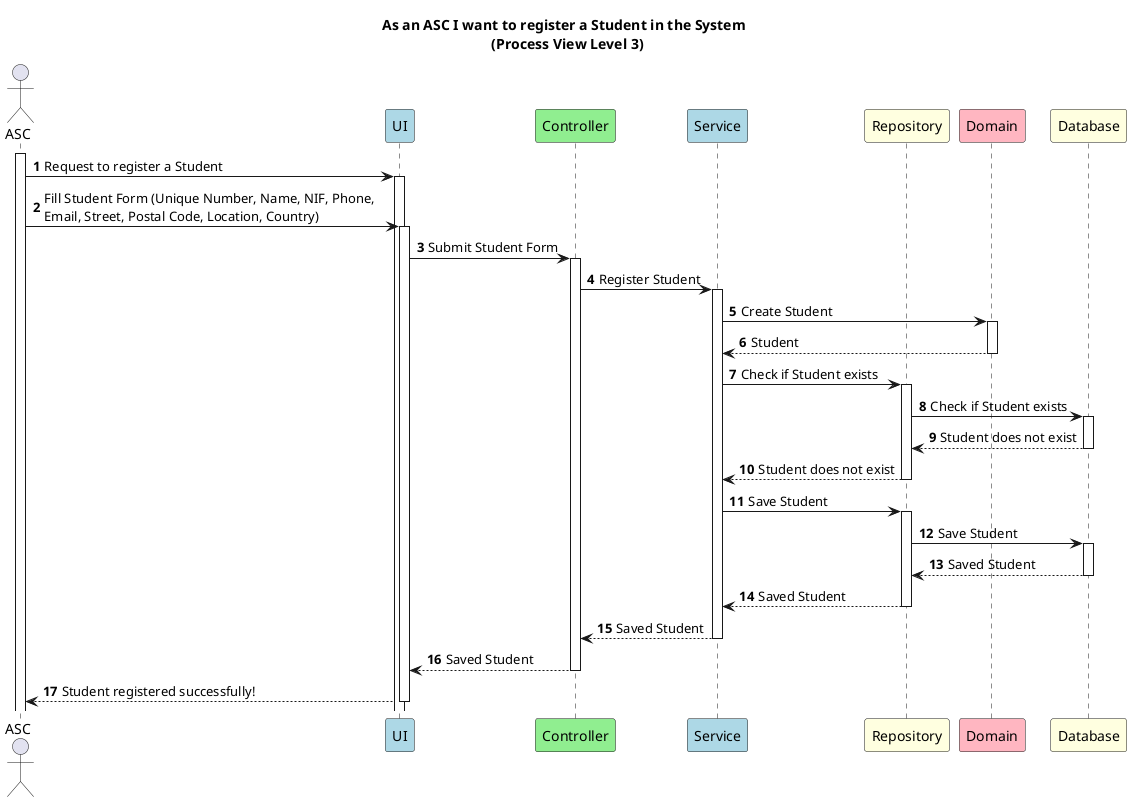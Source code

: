 @startuml

autonumber

title As an ASC I want to register a Student in the System \n (Process View Level 3)

actor ASC as Admin
participant "UI" as UI #lightblue
participant "Controller" as C #lightgreen
participant "Service" as S #lightblue
participant "Repository" as R #lightyellow
participant "Domain" as D #lightpink
participant "Database" as BD #lightyellow

activate Admin
Admin -> UI ++: Request to register a Student

Admin -> UI ++: Fill Student Form (Unique Number, Name, NIF, Phone, \nEmail, Street, Postal Code, Location, Country)

UI -> C ++: Submit Student Form
C -> S ++: Register Student

S -> D ++: Create Student
D --> S --: Student

S -> R ++: Check if Student exists
R -> BD ++: Check if Student exists
BD --> R --: Student does not exist
R --> S --: Student does not exist

S -> R ++: Save Student
R -> BD ++: Save Student
BD --> R --: Saved Student
R --> S --: Saved Student

S --> C --: Saved Student
C --> UI --: Saved Student
UI --> Admin --: Student registered successfully!

@enduml